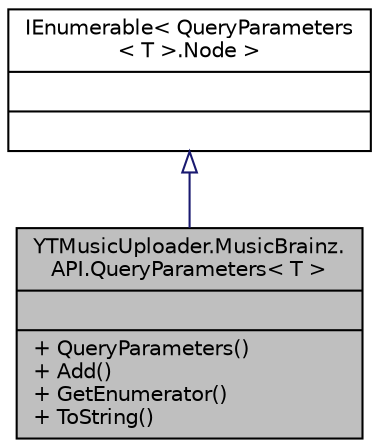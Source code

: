 digraph "YTMusicUploader.MusicBrainz.API.QueryParameters&lt; T &gt;"
{
 // LATEX_PDF_SIZE
  edge [fontname="Helvetica",fontsize="10",labelfontname="Helvetica",labelfontsize="10"];
  node [fontname="Helvetica",fontsize="10",shape=record];
  Node1 [label="{YTMusicUploader.MusicBrainz.\lAPI.QueryParameters\< T \>\n||+ QueryParameters()\l+ Add()\l+ GetEnumerator()\l+ ToString()\l}",height=0.2,width=0.4,color="black", fillcolor="grey75", style="filled", fontcolor="black",tooltip="Helper for building MusicBrainz query strings."];
  Node2 -> Node1 [dir="back",color="midnightblue",fontsize="10",style="solid",arrowtail="onormal",fontname="Helvetica"];
  Node2 [label="{IEnumerable\< QueryParameters\l\< T \>.Node \>\n||}",height=0.2,width=0.4,color="black", fillcolor="white", style="filled",URL="$d5/d67/class_i_enumerable.html",tooltip=" "];
}
